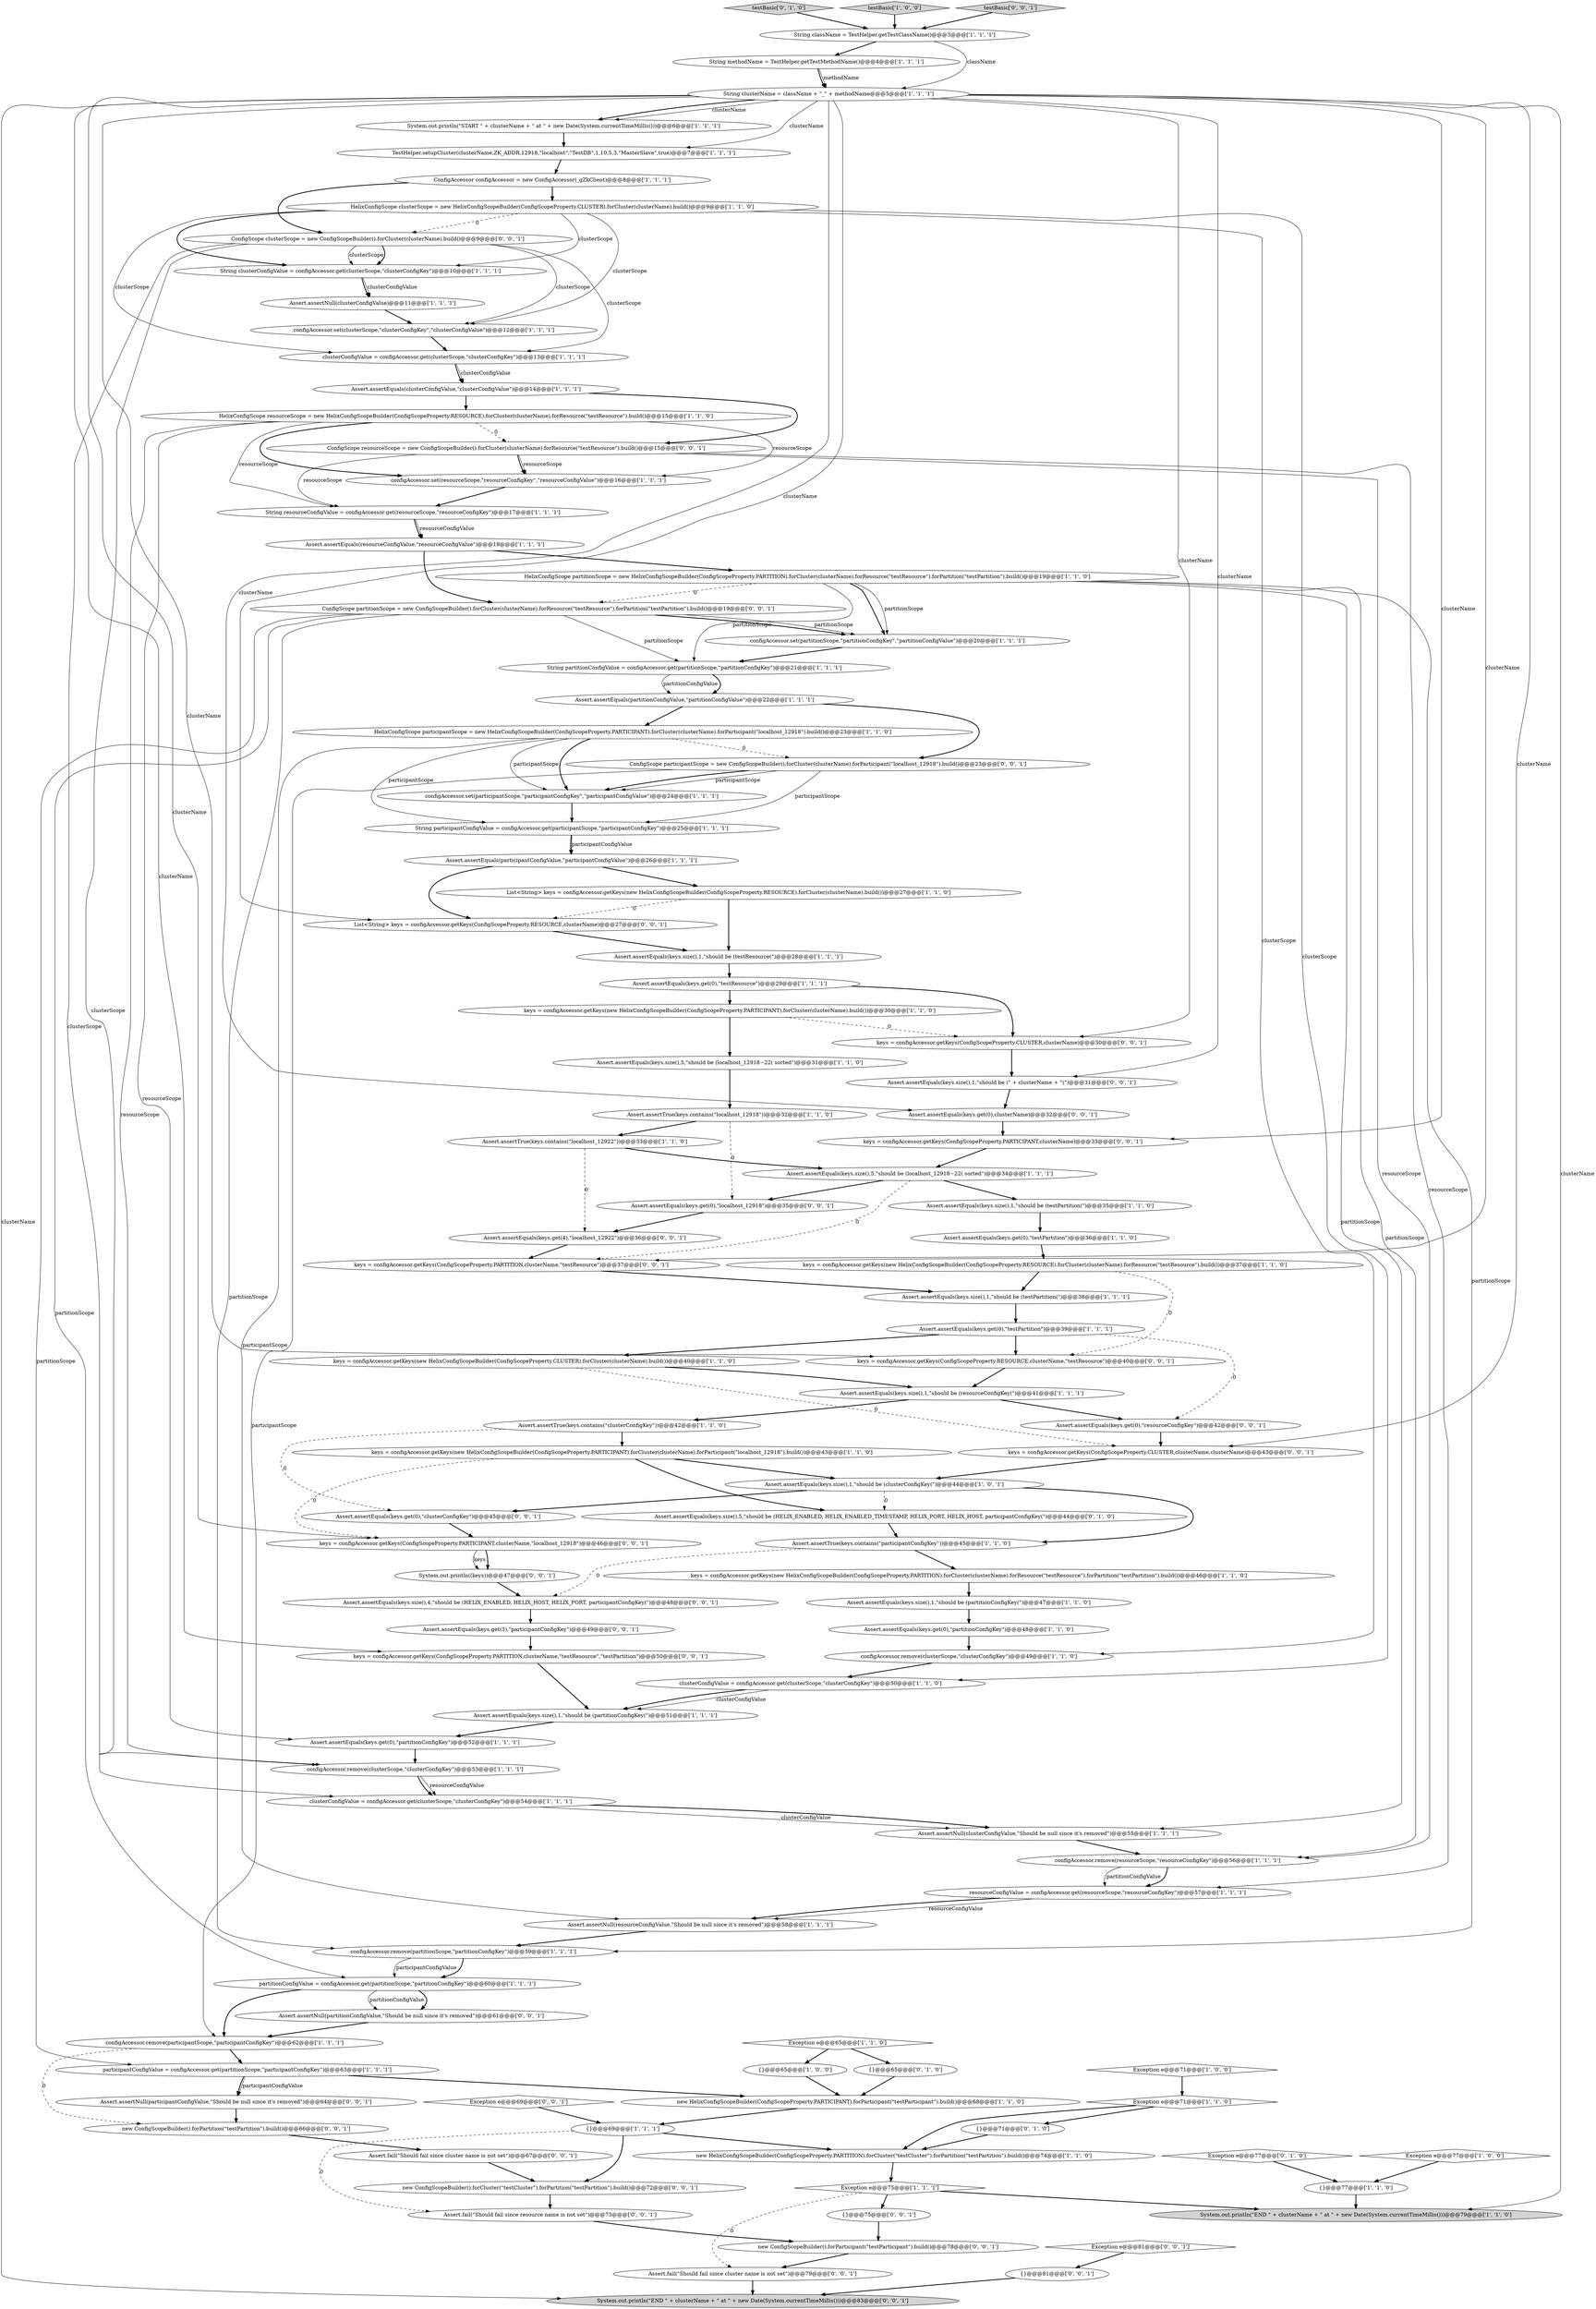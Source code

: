 digraph {
57 [style = filled, label = "Assert.assertNull(clusterConfigValue,\"Should be null since it's removed\")@@@55@@@['1', '1', '1']", fillcolor = white, shape = ellipse image = "AAA0AAABBB1BBB"];
111 [style = filled, label = "Assert.fail(\"Should fail since resource name is not set\")@@@73@@@['0', '0', '1']", fillcolor = white, shape = ellipse image = "AAA0AAABBB3BBB"];
71 [style = filled, label = "Assert.assertEquals(keys.get(0),\"partitionConfigKey\")@@@48@@@['1', '1', '0']", fillcolor = white, shape = ellipse image = "AAA0AAABBB1BBB"];
48 [style = filled, label = "configAccessor.remove(clusterScope,\"clusterConfigKey\")@@@53@@@['1', '1', '1']", fillcolor = white, shape = ellipse image = "AAA0AAABBB1BBB"];
37 [style = filled, label = "Assert.assertEquals(keys.size(),5,\"should be (localhost_12918~22( sorted\")@@@31@@@['1', '1', '0']", fillcolor = white, shape = ellipse image = "AAA0AAABBB1BBB"];
51 [style = filled, label = "String clusterName = className + \"_\" + methodName@@@5@@@['1', '1', '1']", fillcolor = white, shape = ellipse image = "AAA0AAABBB1BBB"];
45 [style = filled, label = "String participantConfigValue = configAccessor.get(participantScope,\"participantConfigKey\")@@@25@@@['1', '1', '1']", fillcolor = white, shape = ellipse image = "AAA0AAABBB1BBB"];
22 [style = filled, label = "Assert.assertEquals(keys.get(0),\"partitionConfigKey\")@@@52@@@['1', '1', '1']", fillcolor = white, shape = ellipse image = "AAA0AAABBB1BBB"];
32 [style = filled, label = "Assert.assertEquals(keys.size(),1,\"should be (testPartition(\")@@@35@@@['1', '1', '0']", fillcolor = white, shape = ellipse image = "AAA0AAABBB1BBB"];
83 [style = filled, label = "keys = configAccessor.getKeys(ConfigScopeProperty.RESOURCE,clusterName,\"testResource\")@@@40@@@['0', '0', '1']", fillcolor = white, shape = ellipse image = "AAA0AAABBB3BBB"];
43 [style = filled, label = "String partitionConfigValue = configAccessor.get(partitionScope,\"partitionConfigKey\")@@@21@@@['1', '1', '1']", fillcolor = white, shape = ellipse image = "AAA0AAABBB1BBB"];
13 [style = filled, label = "Assert.assertTrue(keys.contains(\"clusterConfigKey\"))@@@42@@@['1', '1', '0']", fillcolor = white, shape = ellipse image = "AAA0AAABBB1BBB"];
6 [style = filled, label = "TestHelper.setupCluster(clusterName,ZK_ADDR,12918,\"localhost\",\"TestDB\",1,10,5,3,\"MasterSlave\",true)@@@7@@@['1', '1', '1']", fillcolor = white, shape = ellipse image = "AAA0AAABBB1BBB"];
84 [style = filled, label = "Assert.assertNull(partitionConfigValue,\"Should be null since it's removed\")@@@61@@@['0', '0', '1']", fillcolor = white, shape = ellipse image = "AAA0AAABBB3BBB"];
61 [style = filled, label = "configAccessor.remove(partitionScope,\"partitionConfigKey\")@@@59@@@['1', '1', '1']", fillcolor = white, shape = ellipse image = "AAA0AAABBB1BBB"];
102 [style = filled, label = "Assert.assertEquals(keys.size(),1,\"should be (\" + clusterName + \"(\")@@@31@@@['0', '0', '1']", fillcolor = white, shape = ellipse image = "AAA0AAABBB3BBB"];
105 [style = filled, label = "keys = configAccessor.getKeys(ConfigScopeProperty.CLUSTER,clusterName)@@@30@@@['0', '0', '1']", fillcolor = white, shape = ellipse image = "AAA0AAABBB3BBB"];
76 [style = filled, label = "testBasic['0', '1', '0']", fillcolor = lightgray, shape = diamond image = "AAA0AAABBB2BBB"];
63 [style = filled, label = "resourceConfigValue = configAccessor.get(resourceScope,\"resourceConfigKey\")@@@57@@@['1', '1', '1']", fillcolor = white, shape = ellipse image = "AAA0AAABBB1BBB"];
19 [style = filled, label = "{}@@@77@@@['1', '1', '0']", fillcolor = white, shape = ellipse image = "AAA0AAABBB1BBB"];
86 [style = filled, label = "Assert.fail(\"Should fail since cluster name is not set\")@@@67@@@['0', '0', '1']", fillcolor = white, shape = ellipse image = "AAA0AAABBB3BBB"];
104 [style = filled, label = "List<String> keys = configAccessor.getKeys(ConfigScopeProperty.RESOURCE,clusterName)@@@27@@@['0', '0', '1']", fillcolor = white, shape = ellipse image = "AAA0AAABBB3BBB"];
38 [style = filled, label = "ConfigAccessor configAccessor = new ConfigAccessor(_gZkClient)@@@8@@@['1', '1', '1']", fillcolor = white, shape = ellipse image = "AAA0AAABBB1BBB"];
100 [style = filled, label = "Assert.assertEquals(keys.get(4),\"localhost_12922\")@@@36@@@['0', '0', '1']", fillcolor = white, shape = ellipse image = "AAA0AAABBB3BBB"];
10 [style = filled, label = "{}@@@69@@@['1', '1', '1']", fillcolor = white, shape = ellipse image = "AAA0AAABBB1BBB"];
109 [style = filled, label = "Assert.assertEquals(keys.size(),4,\"should be (HELIX_ENABLED, HELIX_HOST, HELIX_PORT, participantConfigKey(\")@@@48@@@['0', '0', '1']", fillcolor = white, shape = ellipse image = "AAA0AAABBB3BBB"];
80 [style = filled, label = "Exception e@@@69@@@['0', '0', '1']", fillcolor = white, shape = diamond image = "AAA0AAABBB3BBB"];
91 [style = filled, label = "keys = configAccessor.getKeys(ConfigScopeProperty.PARTICIPANT,clusterName)@@@33@@@['0', '0', '1']", fillcolor = white, shape = ellipse image = "AAA0AAABBB3BBB"];
15 [style = filled, label = "{}@@@65@@@['1', '0', '0']", fillcolor = white, shape = ellipse image = "AAA0AAABBB1BBB"];
74 [style = filled, label = "Exception e@@@77@@@['0', '1', '0']", fillcolor = white, shape = diamond image = "AAA0AAABBB2BBB"];
40 [style = filled, label = "Assert.assertEquals(clusterConfigValue,\"clusterConfigValue\")@@@14@@@['1', '1', '1']", fillcolor = white, shape = ellipse image = "AAA0AAABBB1BBB"];
88 [style = filled, label = "Assert.assertEquals(keys.get(3),\"participantConfigKey\")@@@49@@@['0', '0', '1']", fillcolor = white, shape = ellipse image = "AAA0AAABBB3BBB"];
17 [style = filled, label = "Assert.assertEquals(keys.get(0),\"testResource\")@@@29@@@['1', '1', '1']", fillcolor = white, shape = ellipse image = "AAA0AAABBB1BBB"];
7 [style = filled, label = "Assert.assertEquals(keys.size(),5,\"should be (localhost_12918~22( sorted\")@@@34@@@['1', '1', '1']", fillcolor = white, shape = ellipse image = "AAA0AAABBB1BBB"];
11 [style = filled, label = "Assert.assertEquals(keys.size(),1,\"should be (resourceConfigKey(\")@@@41@@@['1', '1', '1']", fillcolor = white, shape = ellipse image = "AAA0AAABBB1BBB"];
108 [style = filled, label = "keys = configAccessor.getKeys(ConfigScopeProperty.PARTITION,clusterName,\"testResource\",\"testPartition\")@@@50@@@['0', '0', '1']", fillcolor = white, shape = ellipse image = "AAA0AAABBB3BBB"];
55 [style = filled, label = "Exception e@@@65@@@['1', '1', '0']", fillcolor = white, shape = diamond image = "AAA0AAABBB1BBB"];
24 [style = filled, label = "testBasic['1', '0', '0']", fillcolor = lightgray, shape = diamond image = "AAA0AAABBB1BBB"];
62 [style = filled, label = "new HelixConfigScopeBuilder(ConfigScopeProperty.PARTICIPANT).forParticipant(\"testParticipant\").build()@@@68@@@['1', '1', '0']", fillcolor = white, shape = ellipse image = "AAA0AAABBB1BBB"];
8 [style = filled, label = "List<String> keys = configAccessor.getKeys(new HelixConfigScopeBuilder(ConfigScopeProperty.RESOURCE).forCluster(clusterName).build())@@@27@@@['1', '1', '0']", fillcolor = white, shape = ellipse image = "AAA0AAABBB1BBB"];
18 [style = filled, label = "Assert.assertEquals(keys.get(0),\"testPartition\")@@@39@@@['1', '1', '1']", fillcolor = white, shape = ellipse image = "AAA0AAABBB1BBB"];
30 [style = filled, label = "HelixConfigScope resourceScope = new HelixConfigScopeBuilder(ConfigScopeProperty.RESOURCE).forCluster(clusterName).forResource(\"testResource\").build()@@@15@@@['1', '1', '0']", fillcolor = white, shape = ellipse image = "AAA0AAABBB1BBB"];
34 [style = filled, label = "configAccessor.set(clusterScope,\"clusterConfigKey\",\"clusterConfigValue\")@@@12@@@['1', '1', '1']", fillcolor = white, shape = ellipse image = "AAA0AAABBB1BBB"];
44 [style = filled, label = "clusterConfigValue = configAccessor.get(clusterScope,\"clusterConfigKey\")@@@50@@@['1', '1', '0']", fillcolor = white, shape = ellipse image = "AAA0AAABBB1BBB"];
4 [style = filled, label = "Exception e@@@77@@@['1', '0', '0']", fillcolor = white, shape = diamond image = "AAA0AAABBB1BBB"];
64 [style = filled, label = "System.out.println(\"END \" + clusterName + \" at \" + new Date(System.currentTimeMillis()))@@@79@@@['1', '1', '0']", fillcolor = lightgray, shape = ellipse image = "AAA0AAABBB1BBB"];
103 [style = filled, label = "testBasic['0', '0', '1']", fillcolor = lightgray, shape = diamond image = "AAA0AAABBB3BBB"];
99 [style = filled, label = "ConfigScope clusterScope = new ConfigScopeBuilder().forCluster(clusterName).build()@@@9@@@['0', '0', '1']", fillcolor = white, shape = ellipse image = "AAA0AAABBB3BBB"];
107 [style = filled, label = "Assert.assertEquals(keys.get(0),\"localhost_12918\")@@@35@@@['0', '0', '1']", fillcolor = white, shape = ellipse image = "AAA0AAABBB3BBB"];
78 [style = filled, label = "System.out.println((keys))@@@47@@@['0', '0', '1']", fillcolor = white, shape = ellipse image = "AAA0AAABBB3BBB"];
35 [style = filled, label = "configAccessor.remove(resourceScope,\"resourceConfigKey\")@@@56@@@['1', '1', '1']", fillcolor = white, shape = ellipse image = "AAA0AAABBB1BBB"];
33 [style = filled, label = "HelixConfigScope clusterScope = new HelixConfigScopeBuilder(ConfigScopeProperty.CLUSTER).forCluster(clusterName).build()@@@9@@@['1', '1', '0']", fillcolor = white, shape = ellipse image = "AAA0AAABBB1BBB"];
110 [style = filled, label = "new ConfigScopeBuilder().forCluster(\"testCluster\").forPartition(\"testPartition\").build()@@@72@@@['0', '0', '1']", fillcolor = white, shape = ellipse image = "AAA0AAABBB3BBB"];
1 [style = filled, label = "new HelixConfigScopeBuilder(ConfigScopeProperty.PARTITION).forCluster(\"testCluster\").forPartition(\"testPartition\").build()@@@74@@@['1', '1', '0']", fillcolor = white, shape = ellipse image = "AAA0AAABBB1BBB"];
58 [style = filled, label = "String methodName = TestHelper.getTestMethodName()@@@4@@@['1', '1', '1']", fillcolor = white, shape = ellipse image = "AAA0AAABBB1BBB"];
95 [style = filled, label = "ConfigScope resourceScope = new ConfigScopeBuilder().forCluster(clusterName).forResource(\"testResource\").build()@@@15@@@['0', '0', '1']", fillcolor = white, shape = ellipse image = "AAA0AAABBB3BBB"];
29 [style = filled, label = "Exception e@@@75@@@['1', '1', '1']", fillcolor = white, shape = diamond image = "AAA0AAABBB1BBB"];
82 [style = filled, label = "keys = configAccessor.getKeys(ConfigScopeProperty.CLUSTER,clusterName,clusterName)@@@43@@@['0', '0', '1']", fillcolor = white, shape = ellipse image = "AAA0AAABBB3BBB"];
68 [style = filled, label = "String clusterConfigValue = configAccessor.get(clusterScope,\"clusterConfigKey\")@@@10@@@['1', '1', '1']", fillcolor = white, shape = ellipse image = "AAA0AAABBB1BBB"];
0 [style = filled, label = "System.out.println(\"START \" + clusterName + \" at \" + new Date(System.currentTimeMillis()))@@@6@@@['1', '1', '1']", fillcolor = white, shape = ellipse image = "AAA0AAABBB1BBB"];
3 [style = filled, label = "Assert.assertEquals(resourceConfigValue,\"resourceConfigValue\")@@@18@@@['1', '1', '1']", fillcolor = white, shape = ellipse image = "AAA0AAABBB1BBB"];
2 [style = filled, label = "configAccessor.set(partitionScope,\"partitionConfigKey\",\"partitionConfigValue\")@@@20@@@['1', '1', '1']", fillcolor = white, shape = ellipse image = "AAA0AAABBB1BBB"];
81 [style = filled, label = "keys = configAccessor.getKeys(ConfigScopeProperty.PARTITION,clusterName,\"testResource\")@@@37@@@['0', '0', '1']", fillcolor = white, shape = ellipse image = "AAA0AAABBB3BBB"];
73 [style = filled, label = "Assert.assertEquals(keys.size(),5,\"should be (HELIX_ENABLED, HELIX_ENABLED_TIMESTAMP, HELIX_PORT, HELIX_HOST, participantConfigKey(\")@@@44@@@['0', '1', '0']", fillcolor = white, shape = ellipse image = "AAA1AAABBB2BBB"];
93 [style = filled, label = "new ConfigScopeBuilder().forPartition(\"testPartition\").build()@@@66@@@['0', '0', '1']", fillcolor = white, shape = ellipse image = "AAA0AAABBB3BBB"];
36 [style = filled, label = "HelixConfigScope participantScope = new HelixConfigScopeBuilder(ConfigScopeProperty.PARTICIPANT).forCluster(clusterName).forParticipant(\"localhost_12918\").build()@@@23@@@['1', '1', '0']", fillcolor = white, shape = ellipse image = "AAA0AAABBB1BBB"];
106 [style = filled, label = "ConfigScope partitionScope = new ConfigScopeBuilder().forCluster(clusterName).forResource(\"testResource\").forPartition(\"testPartition\").build()@@@19@@@['0', '0', '1']", fillcolor = white, shape = ellipse image = "AAA0AAABBB3BBB"];
53 [style = filled, label = "HelixConfigScope partitionScope = new HelixConfigScopeBuilder(ConfigScopeProperty.PARTITION).forCluster(clusterName).forResource(\"testResource\").forPartition(\"testPartition\").build()@@@19@@@['1', '1', '0']", fillcolor = white, shape = ellipse image = "AAA0AAABBB1BBB"];
92 [style = filled, label = "Assert.fail(\"Should fail since cluster name is not set\")@@@79@@@['0', '0', '1']", fillcolor = white, shape = ellipse image = "AAA0AAABBB3BBB"];
101 [style = filled, label = "System.out.println(\"END \" + clusterName + \" at \" + new Date(System.currentTimeMillis()))@@@83@@@['0', '0', '1']", fillcolor = lightgray, shape = ellipse image = "AAA0AAABBB3BBB"];
42 [style = filled, label = "clusterConfigValue = configAccessor.get(clusterScope,\"clusterConfigKey\")@@@54@@@['1', '1', '1']", fillcolor = white, shape = ellipse image = "AAA0AAABBB1BBB"];
23 [style = filled, label = "Assert.assertEquals(keys.size(),1,\"should be (testResource(\")@@@28@@@['1', '1', '1']", fillcolor = white, shape = ellipse image = "AAA0AAABBB1BBB"];
46 [style = filled, label = "Assert.assertNull(resourceConfigValue,\"Should be null since it's removed\")@@@58@@@['1', '1', '1']", fillcolor = white, shape = ellipse image = "AAA0AAABBB1BBB"];
59 [style = filled, label = "Assert.assertNull(clusterConfigValue)@@@11@@@['1', '1', '1']", fillcolor = white, shape = ellipse image = "AAA0AAABBB1BBB"];
27 [style = filled, label = "String className = TestHelper.getTestClassName()@@@3@@@['1', '1', '1']", fillcolor = white, shape = ellipse image = "AAA0AAABBB1BBB"];
20 [style = filled, label = "keys = configAccessor.getKeys(new HelixConfigScopeBuilder(ConfigScopeProperty.RESOURCE).forCluster(clusterName).forResource(\"testResource\").build())@@@37@@@['1', '1', '0']", fillcolor = white, shape = ellipse image = "AAA0AAABBB1BBB"];
41 [style = filled, label = "configAccessor.remove(clusterScope,\"clusterConfigKey\")@@@49@@@['1', '1', '0']", fillcolor = white, shape = ellipse image = "AAA0AAABBB1BBB"];
49 [style = filled, label = "partitionConfigValue = configAccessor.get(partitionScope,\"partitionConfigKey\")@@@60@@@['1', '1', '1']", fillcolor = white, shape = ellipse image = "AAA0AAABBB1BBB"];
54 [style = filled, label = "Assert.assertEquals(keys.get(0),\"testPartition\")@@@36@@@['1', '1', '0']", fillcolor = white, shape = ellipse image = "AAA0AAABBB1BBB"];
70 [style = filled, label = "keys = configAccessor.getKeys(new HelixConfigScopeBuilder(ConfigScopeProperty.PARTICIPANT).forCluster(clusterName).build())@@@30@@@['1', '1', '0']", fillcolor = white, shape = ellipse image = "AAA0AAABBB1BBB"];
77 [style = filled, label = "{}@@@81@@@['0', '0', '1']", fillcolor = white, shape = ellipse image = "AAA0AAABBB3BBB"];
90 [style = filled, label = "keys = configAccessor.getKeys(ConfigScopeProperty.PARTICIPANT,clusterName,\"localhost_12918\")@@@46@@@['0', '0', '1']", fillcolor = white, shape = ellipse image = "AAA0AAABBB3BBB"];
72 [style = filled, label = "{}@@@65@@@['0', '1', '0']", fillcolor = white, shape = ellipse image = "AAA0AAABBB2BBB"];
67 [style = filled, label = "configAccessor.set(resourceScope,\"resourceConfigKey\",\"resourceConfigValue\")@@@16@@@['1', '1', '1']", fillcolor = white, shape = ellipse image = "AAA0AAABBB1BBB"];
31 [style = filled, label = "Assert.assertEquals(participantConfigValue,\"participantConfigValue\")@@@26@@@['1', '1', '1']", fillcolor = white, shape = ellipse image = "AAA0AAABBB1BBB"];
28 [style = filled, label = "Assert.assertTrue(keys.contains(\"localhost_12922\"))@@@33@@@['1', '1', '0']", fillcolor = white, shape = ellipse image = "AAA0AAABBB1BBB"];
25 [style = filled, label = "Assert.assertEquals(keys.size(),1,\"should be (partitionConfigKey(\")@@@51@@@['1', '1', '1']", fillcolor = white, shape = ellipse image = "AAA0AAABBB1BBB"];
26 [style = filled, label = "keys = configAccessor.getKeys(new HelixConfigScopeBuilder(ConfigScopeProperty.CLUSTER).forCluster(clusterName).build())@@@40@@@['1', '1', '0']", fillcolor = white, shape = ellipse image = "AAA0AAABBB1BBB"];
79 [style = filled, label = "Exception e@@@81@@@['0', '0', '1']", fillcolor = white, shape = diamond image = "AAA0AAABBB3BBB"];
98 [style = filled, label = "Assert.assertNull(participantConfigValue,\"Should be null since it's removed\")@@@64@@@['0', '0', '1']", fillcolor = white, shape = ellipse image = "AAA0AAABBB3BBB"];
5 [style = filled, label = "keys = configAccessor.getKeys(new HelixConfigScopeBuilder(ConfigScopeProperty.PARTITION).forCluster(clusterName).forResource(\"testResource\").forPartition(\"testPartition\").build())@@@46@@@['1', '1', '0']", fillcolor = white, shape = ellipse image = "AAA0AAABBB1BBB"];
89 [style = filled, label = "{}@@@75@@@['0', '0', '1']", fillcolor = white, shape = ellipse image = "AAA0AAABBB3BBB"];
50 [style = filled, label = "Exception e@@@71@@@['1', '0', '0']", fillcolor = white, shape = diamond image = "AAA0AAABBB1BBB"];
65 [style = filled, label = "Assert.assertTrue(keys.contains(\"localhost_12918\"))@@@32@@@['1', '1', '0']", fillcolor = white, shape = ellipse image = "AAA0AAABBB1BBB"];
75 [style = filled, label = "{}@@@71@@@['0', '1', '0']", fillcolor = white, shape = ellipse image = "AAA0AAABBB2BBB"];
21 [style = filled, label = "Assert.assertEquals(keys.size(),1,\"should be (clusterConfigKey(\")@@@44@@@['1', '0', '1']", fillcolor = white, shape = ellipse image = "AAA0AAABBB1BBB"];
12 [style = filled, label = "configAccessor.remove(participantScope,\"participantConfigKey\")@@@62@@@['1', '1', '1']", fillcolor = white, shape = ellipse image = "AAA0AAABBB1BBB"];
14 [style = filled, label = "Assert.assertTrue(keys.contains(\"participantConfigKey\"))@@@45@@@['1', '1', '0']", fillcolor = white, shape = ellipse image = "AAA0AAABBB1BBB"];
39 [style = filled, label = "Assert.assertEquals(keys.size(),1,\"should be (partitionConfigKey(\")@@@47@@@['1', '1', '0']", fillcolor = white, shape = ellipse image = "AAA0AAABBB1BBB"];
97 [style = filled, label = "ConfigScope participantScope = new ConfigScopeBuilder().forCluster(clusterName).forParticipant(\"localhost_12918\").build()@@@23@@@['0', '0', '1']", fillcolor = white, shape = ellipse image = "AAA0AAABBB3BBB"];
56 [style = filled, label = "Exception e@@@71@@@['1', '1', '0']", fillcolor = white, shape = diamond image = "AAA0AAABBB1BBB"];
60 [style = filled, label = "participantConfigValue = configAccessor.get(partitionScope,\"participantConfigKey\")@@@63@@@['1', '1', '1']", fillcolor = white, shape = ellipse image = "AAA0AAABBB1BBB"];
47 [style = filled, label = "Assert.assertEquals(keys.size(),1,\"should be (testPartition(\")@@@38@@@['1', '1', '1']", fillcolor = white, shape = ellipse image = "AAA0AAABBB1BBB"];
66 [style = filled, label = "keys = configAccessor.getKeys(new HelixConfigScopeBuilder(ConfigScopeProperty.PARTICIPANT).forCluster(clusterName).forParticipant(\"localhost_12918\").build())@@@43@@@['1', '1', '0']", fillcolor = white, shape = ellipse image = "AAA0AAABBB1BBB"];
69 [style = filled, label = "configAccessor.set(participantScope,\"participantConfigKey\",\"participantConfigValue\")@@@24@@@['1', '1', '1']", fillcolor = white, shape = ellipse image = "AAA0AAABBB1BBB"];
87 [style = filled, label = "Assert.assertEquals(keys.get(0),clusterName)@@@32@@@['0', '0', '1']", fillcolor = white, shape = ellipse image = "AAA0AAABBB3BBB"];
9 [style = filled, label = "clusterConfigValue = configAccessor.get(clusterScope,\"clusterConfigKey\")@@@13@@@['1', '1', '1']", fillcolor = white, shape = ellipse image = "AAA0AAABBB1BBB"];
16 [style = filled, label = "Assert.assertEquals(partitionConfigValue,\"partitionConfigValue\")@@@22@@@['1', '1', '1']", fillcolor = white, shape = ellipse image = "AAA0AAABBB1BBB"];
52 [style = filled, label = "String resourceConfigValue = configAccessor.get(resourceScope,\"resourceConfigKey\")@@@17@@@['1', '1', '1']", fillcolor = white, shape = ellipse image = "AAA0AAABBB1BBB"];
96 [style = filled, label = "Assert.assertEquals(keys.get(0),\"resourceConfigKey\")@@@42@@@['0', '0', '1']", fillcolor = white, shape = ellipse image = "AAA0AAABBB3BBB"];
85 [style = filled, label = "new ConfigScopeBuilder().forParticipant(\"testParticipant\").build()@@@78@@@['0', '0', '1']", fillcolor = white, shape = ellipse image = "AAA0AAABBB3BBB"];
94 [style = filled, label = "Assert.assertEquals(keys.get(0),\"clusterConfigKey\")@@@45@@@['0', '0', '1']", fillcolor = white, shape = ellipse image = "AAA0AAABBB3BBB"];
32->54 [style = bold, label=""];
39->71 [style = bold, label=""];
36->46 [style = solid, label="participantScope"];
95->35 [style = solid, label="resourceScope"];
19->64 [style = bold, label=""];
57->35 [style = bold, label=""];
90->78 [style = bold, label=""];
71->41 [style = bold, label=""];
36->97 [style = dashed, label="0"];
51->87 [style = solid, label="clusterName"];
89->85 [style = bold, label=""];
17->70 [style = bold, label=""];
17->105 [style = bold, label=""];
109->88 [style = bold, label=""];
99->48 [style = solid, label="clusterScope"];
99->42 [style = solid, label="clusterScope"];
7->107 [style = bold, label=""];
51->105 [style = solid, label="clusterName"];
33->44 [style = solid, label="clusterScope"];
20->47 [style = bold, label=""];
26->82 [style = dashed, label="0"];
95->67 [style = bold, label=""];
94->90 [style = bold, label=""];
68->59 [style = solid, label="clusterConfigValue"];
98->93 [style = bold, label=""];
20->83 [style = dashed, label="0"];
83->11 [style = bold, label=""];
33->99 [style = dashed, label="0"];
110->111 [style = bold, label=""];
10->110 [style = bold, label=""];
18->83 [style = bold, label=""];
51->6 [style = solid, label="clusterName"];
53->57 [style = solid, label="partitionScope"];
53->2 [style = bold, label=""];
4->19 [style = bold, label=""];
73->14 [style = bold, label=""];
51->82 [style = solid, label="clusterName"];
97->69 [style = solid, label="participantScope"];
106->2 [style = bold, label=""];
53->43 [style = solid, label="partitionScope"];
84->12 [style = bold, label=""];
33->34 [style = solid, label="clusterScope"];
24->27 [style = bold, label=""];
31->104 [style = bold, label=""];
30->22 [style = solid, label="resourceScope"];
92->101 [style = bold, label=""];
54->20 [style = bold, label=""];
33->9 [style = solid, label="clusterScope"];
13->66 [style = bold, label=""];
51->108 [style = solid, label="clusterName"];
68->59 [style = bold, label=""];
8->104 [style = dashed, label="0"];
22->48 [style = bold, label=""];
56->1 [style = bold, label=""];
16->97 [style = bold, label=""];
59->34 [style = bold, label=""];
40->30 [style = bold, label=""];
14->5 [style = bold, label=""];
86->110 [style = bold, label=""];
27->51 [style = solid, label="className"];
106->61 [style = solid, label="partitionScope"];
63->46 [style = solid, label="resourceConfigValue"];
97->69 [style = bold, label=""];
82->21 [style = bold, label=""];
35->63 [style = bold, label=""];
72->62 [style = bold, label=""];
7->81 [style = dashed, label="0"];
11->96 [style = bold, label=""];
41->44 [style = bold, label=""];
99->34 [style = solid, label="clusterScope"];
42->57 [style = solid, label="clusterConfigValue"];
6->38 [style = bold, label=""];
8->23 [style = bold, label=""];
9->40 [style = bold, label=""];
1->29 [style = bold, label=""];
85->92 [style = bold, label=""];
13->94 [style = dashed, label="0"];
34->9 [style = bold, label=""];
66->90 [style = dashed, label="0"];
62->10 [style = bold, label=""];
43->16 [style = bold, label=""];
55->72 [style = bold, label=""];
35->63 [style = solid, label="partitionConfigValue"];
67->52 [style = bold, label=""];
45->31 [style = bold, label=""];
7->32 [style = bold, label=""];
36->69 [style = bold, label=""];
91->7 [style = bold, label=""];
30->48 [style = solid, label="resourceScope"];
106->43 [style = solid, label="partitionScope"];
77->101 [style = bold, label=""];
105->102 [style = bold, label=""];
36->69 [style = solid, label="participantScope"];
45->31 [style = solid, label="participantConfigValue"];
104->23 [style = bold, label=""];
51->81 [style = solid, label="clusterName"];
11->13 [style = bold, label=""];
81->47 [style = bold, label=""];
38->33 [style = bold, label=""];
66->73 [style = bold, label=""];
52->3 [style = solid, label="resourceConfigValue"];
30->67 [style = bold, label=""];
5->39 [style = bold, label=""];
78->109 [style = bold, label=""];
93->86 [style = bold, label=""];
51->64 [style = solid, label="clusterName"];
66->21 [style = bold, label=""];
51->90 [style = solid, label="clusterName"];
48->42 [style = solid, label="resourceConfigValue"];
0->6 [style = bold, label=""];
51->102 [style = solid, label="clusterName"];
99->68 [style = solid, label="clusterScope"];
106->49 [style = solid, label="partitionScope"];
60->98 [style = solid, label="participantConfigValue"];
96->82 [style = bold, label=""];
76->27 [style = bold, label=""];
21->14 [style = bold, label=""];
2->43 [style = bold, label=""];
95->52 [style = solid, label="resourceScope"];
61->49 [style = bold, label=""];
15->62 [style = bold, label=""];
79->77 [style = bold, label=""];
48->42 [style = bold, label=""];
107->100 [style = bold, label=""];
44->25 [style = solid, label="clusterConfigValue"];
80->10 [style = bold, label=""];
21->73 [style = dashed, label="0"];
88->108 [style = bold, label=""];
27->58 [style = bold, label=""];
49->84 [style = bold, label=""];
33->68 [style = solid, label="clusterScope"];
44->25 [style = bold, label=""];
18->26 [style = bold, label=""];
14->109 [style = dashed, label="0"];
29->89 [style = bold, label=""];
111->85 [style = bold, label=""];
97->45 [style = solid, label="participantScope"];
99->9 [style = solid, label="clusterScope"];
33->68 [style = bold, label=""];
10->1 [style = bold, label=""];
49->84 [style = solid, label="partitionConfigValue"];
55->15 [style = bold, label=""];
28->100 [style = dashed, label="0"];
26->11 [style = bold, label=""];
52->3 [style = bold, label=""];
70->37 [style = bold, label=""];
21->94 [style = bold, label=""];
29->92 [style = dashed, label="0"];
29->64 [style = bold, label=""];
51->0 [style = solid, label="clusterName"];
53->35 [style = solid, label="partitionScope"];
42->57 [style = bold, label=""];
37->65 [style = bold, label=""];
12->60 [style = bold, label=""];
9->40 [style = solid, label="clusterConfigValue"];
36->45 [style = solid, label="participantScope"];
63->46 [style = bold, label=""];
46->61 [style = bold, label=""];
23->17 [style = bold, label=""];
50->56 [style = bold, label=""];
51->83 [style = solid, label="clusterName"];
53->106 [style = dashed, label="0"];
99->68 [style = bold, label=""];
40->95 [style = bold, label=""];
3->53 [style = bold, label=""];
70->105 [style = dashed, label="0"];
102->87 [style = bold, label=""];
28->7 [style = bold, label=""];
103->27 [style = bold, label=""];
3->106 [style = bold, label=""];
47->18 [style = bold, label=""];
106->60 [style = solid, label="partitionScope"];
38->99 [style = bold, label=""];
95->63 [style = solid, label="resourceScope"];
65->107 [style = dashed, label="0"];
31->8 [style = bold, label=""];
58->51 [style = solid, label="methodName"];
53->2 [style = solid, label="partitionScope"];
51->104 [style = solid, label="clusterName"];
16->36 [style = bold, label=""];
51->0 [style = bold, label=""];
65->28 [style = bold, label=""];
74->19 [style = bold, label=""];
75->1 [style = bold, label=""];
30->67 [style = solid, label="resourceScope"];
69->45 [style = bold, label=""];
33->41 [style = solid, label="clusterScope"];
60->62 [style = bold, label=""];
12->93 [style = dashed, label="0"];
51->91 [style = solid, label="clusterName"];
106->2 [style = solid, label="partitionScope"];
87->91 [style = bold, label=""];
30->52 [style = solid, label="resourceScope"];
97->12 [style = solid, label="participantScope"];
60->98 [style = bold, label=""];
108->25 [style = bold, label=""];
90->78 [style = solid, label="keys"];
58->51 [style = bold, label=""];
56->75 [style = bold, label=""];
30->95 [style = dashed, label="0"];
18->96 [style = dashed, label="0"];
100->81 [style = bold, label=""];
95->67 [style = solid, label="resourceScope"];
61->49 [style = solid, label="participantConfigValue"];
51->101 [style = solid, label="clusterName"];
10->111 [style = dashed, label="0"];
25->22 [style = bold, label=""];
49->12 [style = bold, label=""];
53->61 [style = solid, label="partitionScope"];
43->16 [style = solid, label="partitionConfigValue"];
}
